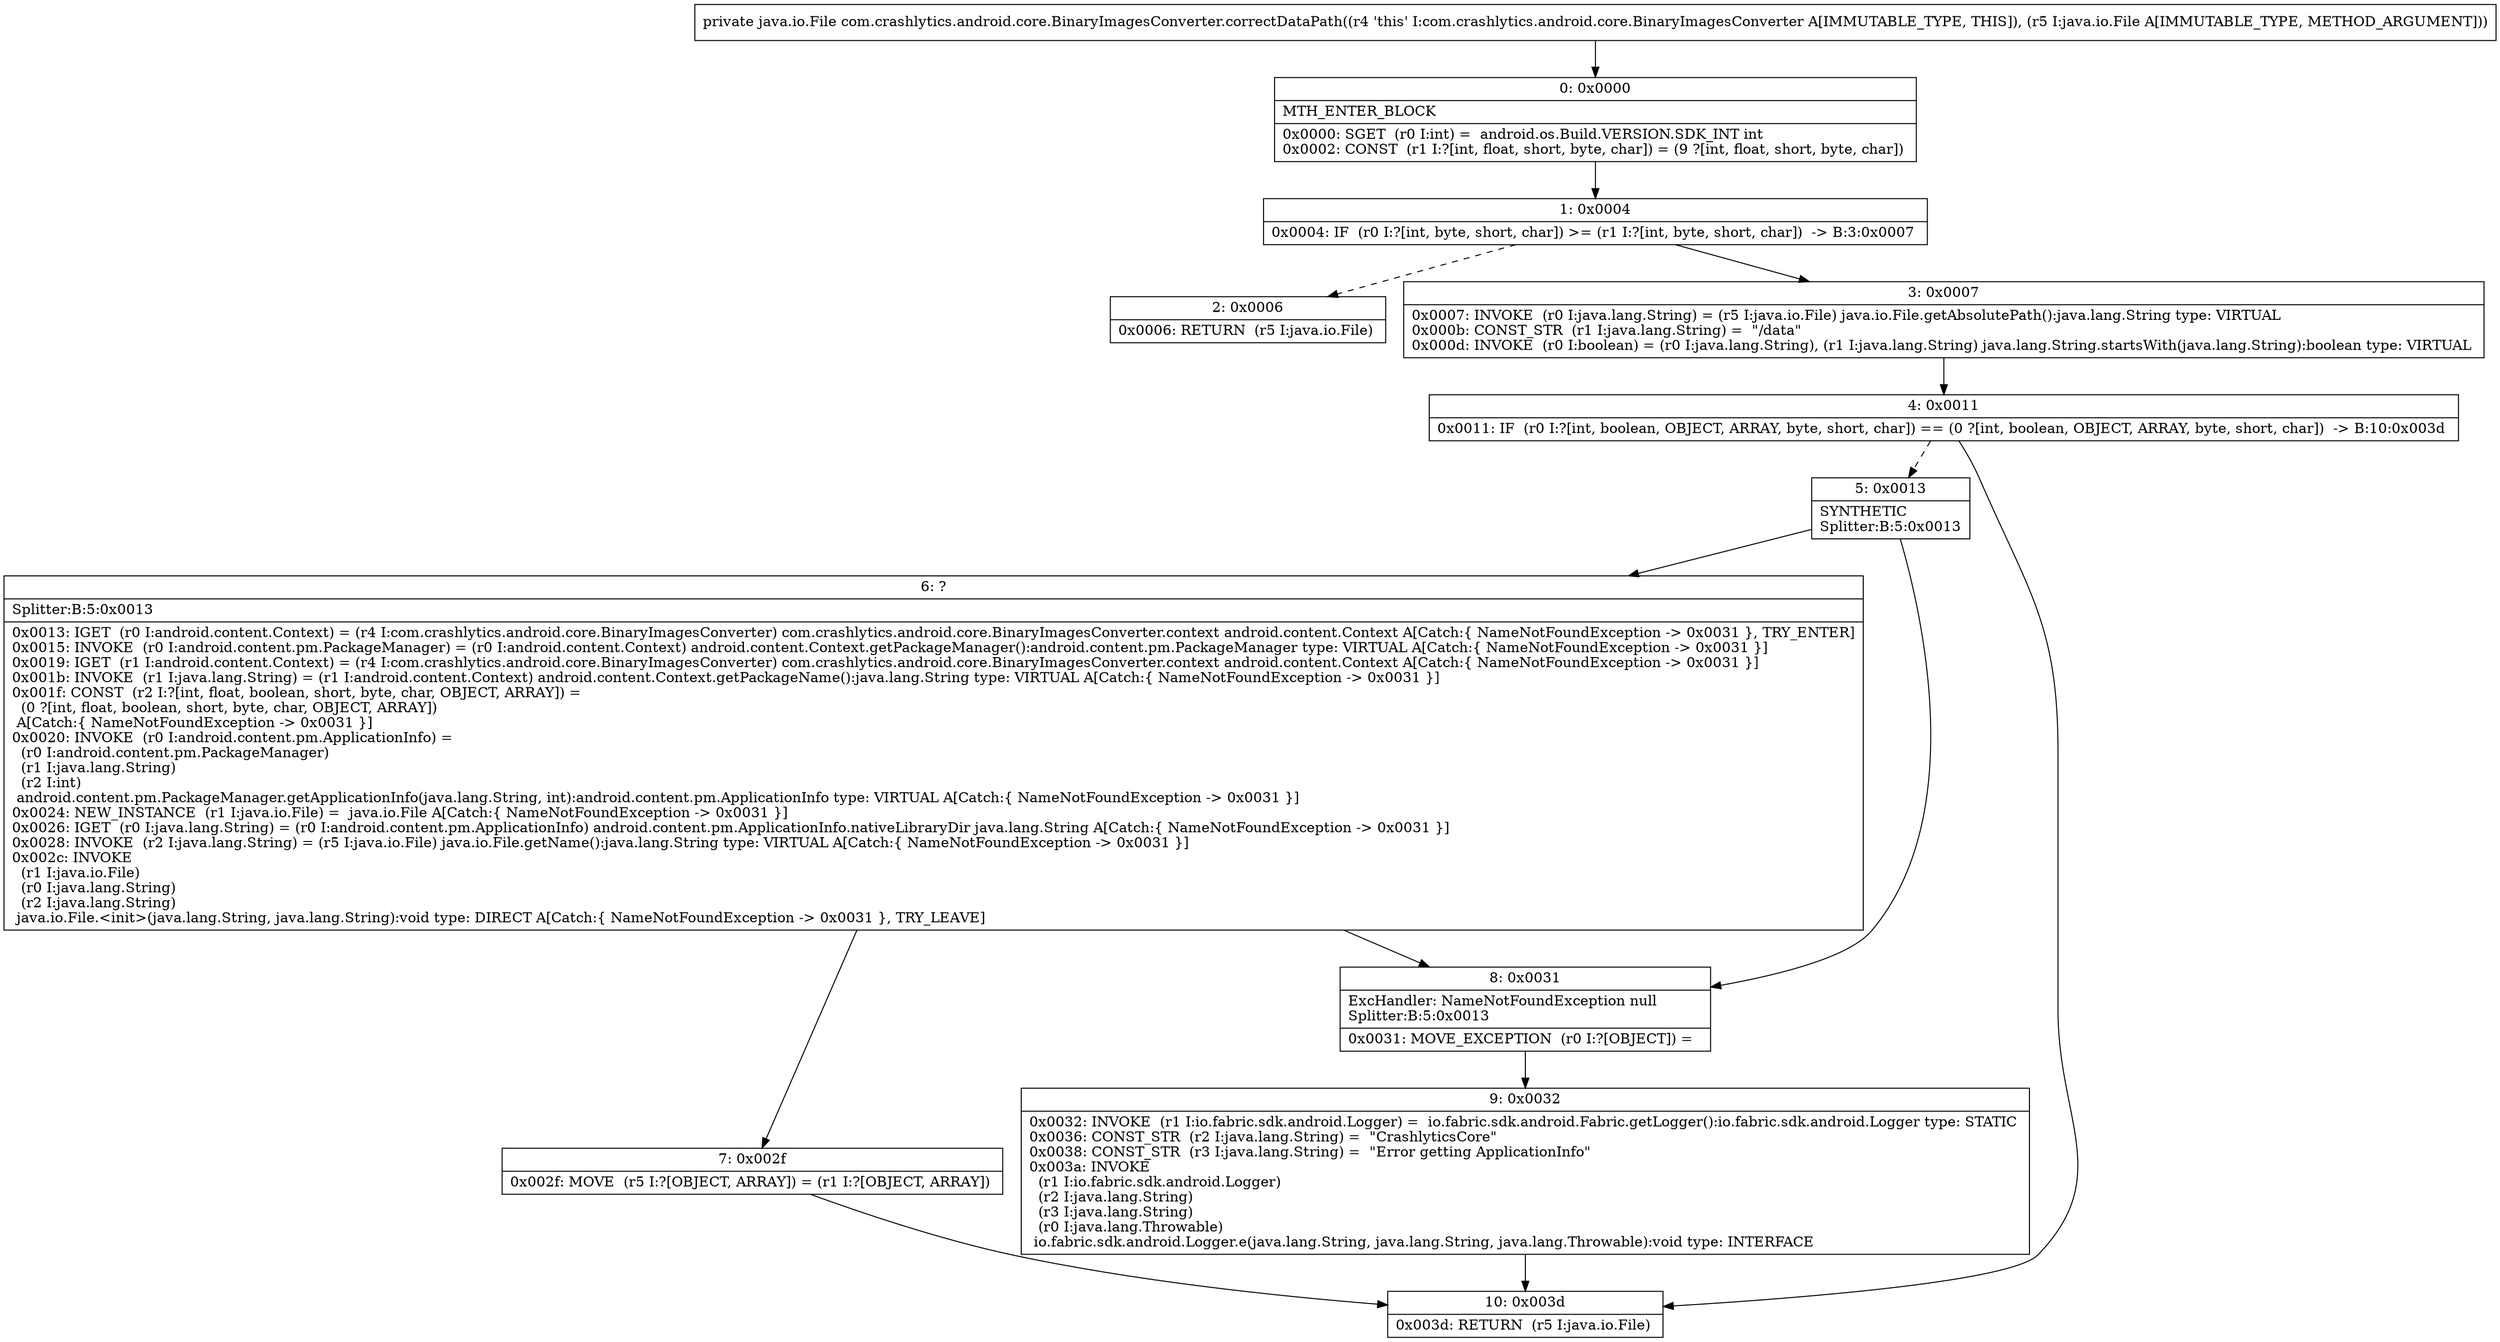 digraph "CFG forcom.crashlytics.android.core.BinaryImagesConverter.correctDataPath(Ljava\/io\/File;)Ljava\/io\/File;" {
Node_0 [shape=record,label="{0\:\ 0x0000|MTH_ENTER_BLOCK\l|0x0000: SGET  (r0 I:int) =  android.os.Build.VERSION.SDK_INT int \l0x0002: CONST  (r1 I:?[int, float, short, byte, char]) = (9 ?[int, float, short, byte, char]) \l}"];
Node_1 [shape=record,label="{1\:\ 0x0004|0x0004: IF  (r0 I:?[int, byte, short, char]) \>= (r1 I:?[int, byte, short, char])  \-\> B:3:0x0007 \l}"];
Node_2 [shape=record,label="{2\:\ 0x0006|0x0006: RETURN  (r5 I:java.io.File) \l}"];
Node_3 [shape=record,label="{3\:\ 0x0007|0x0007: INVOKE  (r0 I:java.lang.String) = (r5 I:java.io.File) java.io.File.getAbsolutePath():java.lang.String type: VIRTUAL \l0x000b: CONST_STR  (r1 I:java.lang.String) =  \"\/data\" \l0x000d: INVOKE  (r0 I:boolean) = (r0 I:java.lang.String), (r1 I:java.lang.String) java.lang.String.startsWith(java.lang.String):boolean type: VIRTUAL \l}"];
Node_4 [shape=record,label="{4\:\ 0x0011|0x0011: IF  (r0 I:?[int, boolean, OBJECT, ARRAY, byte, short, char]) == (0 ?[int, boolean, OBJECT, ARRAY, byte, short, char])  \-\> B:10:0x003d \l}"];
Node_5 [shape=record,label="{5\:\ 0x0013|SYNTHETIC\lSplitter:B:5:0x0013\l}"];
Node_6 [shape=record,label="{6\:\ ?|Splitter:B:5:0x0013\l|0x0013: IGET  (r0 I:android.content.Context) = (r4 I:com.crashlytics.android.core.BinaryImagesConverter) com.crashlytics.android.core.BinaryImagesConverter.context android.content.Context A[Catch:\{ NameNotFoundException \-\> 0x0031 \}, TRY_ENTER]\l0x0015: INVOKE  (r0 I:android.content.pm.PackageManager) = (r0 I:android.content.Context) android.content.Context.getPackageManager():android.content.pm.PackageManager type: VIRTUAL A[Catch:\{ NameNotFoundException \-\> 0x0031 \}]\l0x0019: IGET  (r1 I:android.content.Context) = (r4 I:com.crashlytics.android.core.BinaryImagesConverter) com.crashlytics.android.core.BinaryImagesConverter.context android.content.Context A[Catch:\{ NameNotFoundException \-\> 0x0031 \}]\l0x001b: INVOKE  (r1 I:java.lang.String) = (r1 I:android.content.Context) android.content.Context.getPackageName():java.lang.String type: VIRTUAL A[Catch:\{ NameNotFoundException \-\> 0x0031 \}]\l0x001f: CONST  (r2 I:?[int, float, boolean, short, byte, char, OBJECT, ARRAY]) = \l  (0 ?[int, float, boolean, short, byte, char, OBJECT, ARRAY])\l A[Catch:\{ NameNotFoundException \-\> 0x0031 \}]\l0x0020: INVOKE  (r0 I:android.content.pm.ApplicationInfo) = \l  (r0 I:android.content.pm.PackageManager)\l  (r1 I:java.lang.String)\l  (r2 I:int)\l android.content.pm.PackageManager.getApplicationInfo(java.lang.String, int):android.content.pm.ApplicationInfo type: VIRTUAL A[Catch:\{ NameNotFoundException \-\> 0x0031 \}]\l0x0024: NEW_INSTANCE  (r1 I:java.io.File) =  java.io.File A[Catch:\{ NameNotFoundException \-\> 0x0031 \}]\l0x0026: IGET  (r0 I:java.lang.String) = (r0 I:android.content.pm.ApplicationInfo) android.content.pm.ApplicationInfo.nativeLibraryDir java.lang.String A[Catch:\{ NameNotFoundException \-\> 0x0031 \}]\l0x0028: INVOKE  (r2 I:java.lang.String) = (r5 I:java.io.File) java.io.File.getName():java.lang.String type: VIRTUAL A[Catch:\{ NameNotFoundException \-\> 0x0031 \}]\l0x002c: INVOKE  \l  (r1 I:java.io.File)\l  (r0 I:java.lang.String)\l  (r2 I:java.lang.String)\l java.io.File.\<init\>(java.lang.String, java.lang.String):void type: DIRECT A[Catch:\{ NameNotFoundException \-\> 0x0031 \}, TRY_LEAVE]\l}"];
Node_7 [shape=record,label="{7\:\ 0x002f|0x002f: MOVE  (r5 I:?[OBJECT, ARRAY]) = (r1 I:?[OBJECT, ARRAY]) \l}"];
Node_8 [shape=record,label="{8\:\ 0x0031|ExcHandler: NameNotFoundException null\lSplitter:B:5:0x0013\l|0x0031: MOVE_EXCEPTION  (r0 I:?[OBJECT]) =  \l}"];
Node_9 [shape=record,label="{9\:\ 0x0032|0x0032: INVOKE  (r1 I:io.fabric.sdk.android.Logger) =  io.fabric.sdk.android.Fabric.getLogger():io.fabric.sdk.android.Logger type: STATIC \l0x0036: CONST_STR  (r2 I:java.lang.String) =  \"CrashlyticsCore\" \l0x0038: CONST_STR  (r3 I:java.lang.String) =  \"Error getting ApplicationInfo\" \l0x003a: INVOKE  \l  (r1 I:io.fabric.sdk.android.Logger)\l  (r2 I:java.lang.String)\l  (r3 I:java.lang.String)\l  (r0 I:java.lang.Throwable)\l io.fabric.sdk.android.Logger.e(java.lang.String, java.lang.String, java.lang.Throwable):void type: INTERFACE \l}"];
Node_10 [shape=record,label="{10\:\ 0x003d|0x003d: RETURN  (r5 I:java.io.File) \l}"];
MethodNode[shape=record,label="{private java.io.File com.crashlytics.android.core.BinaryImagesConverter.correctDataPath((r4 'this' I:com.crashlytics.android.core.BinaryImagesConverter A[IMMUTABLE_TYPE, THIS]), (r5 I:java.io.File A[IMMUTABLE_TYPE, METHOD_ARGUMENT])) }"];
MethodNode -> Node_0;
Node_0 -> Node_1;
Node_1 -> Node_2[style=dashed];
Node_1 -> Node_3;
Node_3 -> Node_4;
Node_4 -> Node_5[style=dashed];
Node_4 -> Node_10;
Node_5 -> Node_6;
Node_5 -> Node_8;
Node_6 -> Node_7;
Node_6 -> Node_8;
Node_7 -> Node_10;
Node_8 -> Node_9;
Node_9 -> Node_10;
}

